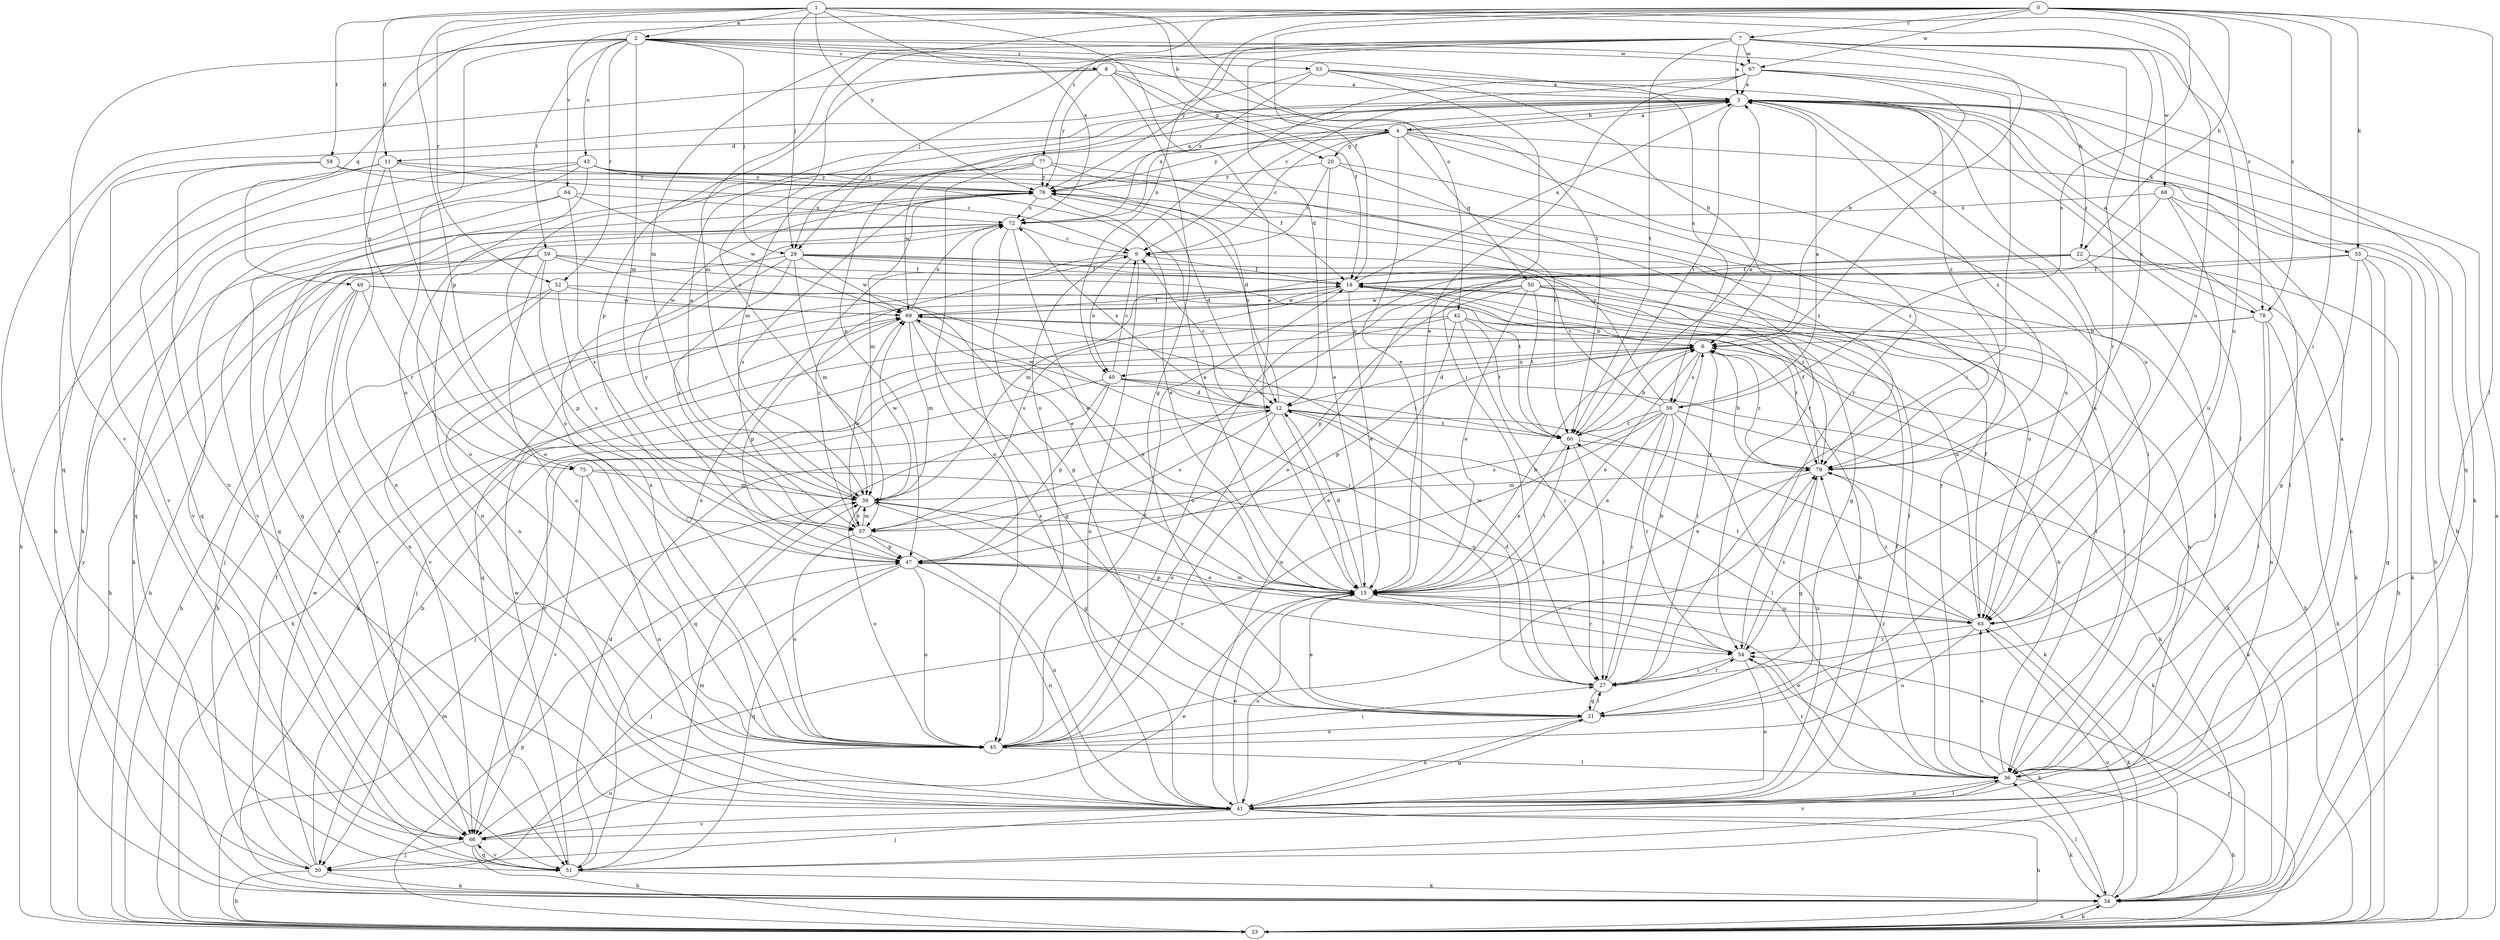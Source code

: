 strict digraph  {
0;
1;
2;
3;
4;
6;
7;
8;
9;
11;
12;
15;
18;
20;
21;
22;
23;
27;
29;
30;
33;
34;
36;
39;
40;
41;
42;
43;
45;
47;
49;
50;
51;
52;
53;
54;
56;
57;
58;
59;
60;
63;
64;
66;
67;
68;
69;
72;
75;
76;
77;
78;
79;
0 -> 7  [label=c];
0 -> 18  [label=f];
0 -> 22  [label=h];
0 -> 27  [label=i];
0 -> 33  [label=k];
0 -> 36  [label=l];
0 -> 39  [label=m];
0 -> 40  [label=n];
0 -> 56  [label=s];
0 -> 64  [label=v];
0 -> 67  [label=w];
0 -> 75  [label=y];
0 -> 77  [label=z];
0 -> 78  [label=z];
1 -> 2  [label=a];
1 -> 4  [label=b];
1 -> 11  [label=d];
1 -> 15  [label=e];
1 -> 29  [label=j];
1 -> 42  [label=o];
1 -> 47  [label=p];
1 -> 52  [label=r];
1 -> 58  [label=t];
1 -> 63  [label=u];
1 -> 72  [label=x];
1 -> 76  [label=y];
1 -> 78  [label=z];
2 -> 8  [label=c];
2 -> 22  [label=h];
2 -> 29  [label=j];
2 -> 39  [label=m];
2 -> 43  [label=o];
2 -> 45  [label=o];
2 -> 49  [label=q];
2 -> 52  [label=r];
2 -> 53  [label=r];
2 -> 56  [label=s];
2 -> 59  [label=t];
2 -> 60  [label=t];
2 -> 66  [label=v];
2 -> 67  [label=w];
3 -> 4  [label=b];
3 -> 29  [label=j];
3 -> 33  [label=k];
3 -> 34  [label=k];
3 -> 36  [label=l];
3 -> 45  [label=o];
3 -> 47  [label=p];
3 -> 60  [label=t];
3 -> 63  [label=u];
3 -> 72  [label=x];
3 -> 78  [label=z];
3 -> 79  [label=z];
4 -> 3  [label=a];
4 -> 9  [label=c];
4 -> 11  [label=d];
4 -> 15  [label=e];
4 -> 20  [label=g];
4 -> 23  [label=h];
4 -> 36  [label=l];
4 -> 39  [label=m];
4 -> 50  [label=q];
4 -> 54  [label=r];
4 -> 76  [label=y];
6 -> 12  [label=d];
6 -> 15  [label=e];
6 -> 27  [label=i];
6 -> 40  [label=n];
6 -> 47  [label=p];
6 -> 56  [label=s];
6 -> 79  [label=z];
7 -> 3  [label=a];
7 -> 6  [label=b];
7 -> 12  [label=d];
7 -> 29  [label=j];
7 -> 39  [label=m];
7 -> 54  [label=r];
7 -> 57  [label=s];
7 -> 60  [label=t];
7 -> 63  [label=u];
7 -> 67  [label=w];
7 -> 68  [label=w];
7 -> 76  [label=y];
7 -> 79  [label=z];
8 -> 3  [label=a];
8 -> 18  [label=f];
8 -> 20  [label=g];
8 -> 21  [label=g];
8 -> 30  [label=j];
8 -> 47  [label=p];
8 -> 76  [label=y];
9 -> 18  [label=f];
9 -> 40  [label=n];
9 -> 41  [label=n];
9 -> 45  [label=o];
11 -> 9  [label=c];
11 -> 34  [label=k];
11 -> 41  [label=n];
11 -> 45  [label=o];
11 -> 51  [label=q];
11 -> 76  [label=y];
12 -> 9  [label=c];
12 -> 15  [label=e];
12 -> 30  [label=j];
12 -> 34  [label=k];
12 -> 36  [label=l];
12 -> 45  [label=o];
12 -> 57  [label=s];
12 -> 60  [label=t];
12 -> 69  [label=w];
12 -> 72  [label=x];
12 -> 76  [label=y];
15 -> 6  [label=b];
15 -> 12  [label=d];
15 -> 41  [label=n];
15 -> 47  [label=p];
15 -> 54  [label=r];
15 -> 60  [label=t];
15 -> 63  [label=u];
18 -> 3  [label=a];
18 -> 15  [label=e];
18 -> 21  [label=g];
18 -> 36  [label=l];
18 -> 57  [label=s];
18 -> 69  [label=w];
20 -> 9  [label=c];
20 -> 15  [label=e];
20 -> 54  [label=r];
20 -> 76  [label=y];
20 -> 79  [label=z];
21 -> 3  [label=a];
21 -> 15  [label=e];
21 -> 27  [label=i];
21 -> 41  [label=n];
21 -> 45  [label=o];
22 -> 18  [label=f];
22 -> 23  [label=h];
22 -> 34  [label=k];
22 -> 36  [label=l];
22 -> 39  [label=m];
22 -> 45  [label=o];
23 -> 3  [label=a];
23 -> 34  [label=k];
23 -> 39  [label=m];
23 -> 47  [label=p];
23 -> 54  [label=r];
23 -> 76  [label=y];
27 -> 6  [label=b];
27 -> 12  [label=d];
27 -> 21  [label=g];
27 -> 54  [label=r];
27 -> 69  [label=w];
29 -> 18  [label=f];
29 -> 23  [label=h];
29 -> 36  [label=l];
29 -> 39  [label=m];
29 -> 41  [label=n];
29 -> 57  [label=s];
29 -> 63  [label=u];
29 -> 69  [label=w];
29 -> 79  [label=z];
30 -> 6  [label=b];
30 -> 18  [label=f];
30 -> 23  [label=h];
30 -> 34  [label=k];
30 -> 69  [label=w];
33 -> 18  [label=f];
33 -> 21  [label=g];
33 -> 34  [label=k];
33 -> 41  [label=n];
33 -> 51  [label=q];
33 -> 57  [label=s];
34 -> 23  [label=h];
34 -> 36  [label=l];
34 -> 63  [label=u];
36 -> 3  [label=a];
36 -> 6  [label=b];
36 -> 15  [label=e];
36 -> 23  [label=h];
36 -> 41  [label=n];
36 -> 54  [label=r];
36 -> 63  [label=u];
36 -> 66  [label=v];
36 -> 76  [label=y];
36 -> 79  [label=z];
39 -> 3  [label=a];
39 -> 21  [label=g];
39 -> 45  [label=o];
39 -> 54  [label=r];
39 -> 57  [label=s];
39 -> 69  [label=w];
40 -> 9  [label=c];
40 -> 12  [label=d];
40 -> 34  [label=k];
40 -> 47  [label=p];
40 -> 51  [label=q];
40 -> 60  [label=t];
40 -> 66  [label=v];
41 -> 6  [label=b];
41 -> 15  [label=e];
41 -> 18  [label=f];
41 -> 21  [label=g];
41 -> 23  [label=h];
41 -> 30  [label=j];
41 -> 34  [label=k];
41 -> 36  [label=l];
41 -> 66  [label=v];
41 -> 72  [label=x];
42 -> 6  [label=b];
42 -> 23  [label=h];
42 -> 27  [label=i];
42 -> 34  [label=k];
42 -> 41  [label=n];
42 -> 60  [label=t];
42 -> 79  [label=z];
43 -> 12  [label=d];
43 -> 15  [label=e];
43 -> 23  [label=h];
43 -> 34  [label=k];
43 -> 45  [label=o];
43 -> 51  [label=q];
43 -> 76  [label=y];
43 -> 79  [label=z];
45 -> 18  [label=f];
45 -> 27  [label=i];
45 -> 36  [label=l];
45 -> 72  [label=x];
45 -> 79  [label=z];
47 -> 15  [label=e];
47 -> 30  [label=j];
47 -> 41  [label=n];
47 -> 45  [label=o];
47 -> 63  [label=u];
47 -> 76  [label=y];
47 -> 51  [label=q];
49 -> 23  [label=h];
49 -> 41  [label=n];
49 -> 63  [label=u];
49 -> 66  [label=v];
49 -> 69  [label=w];
49 -> 75  [label=r];
50 -> 15  [label=e];
50 -> 23  [label=h];
50 -> 36  [label=l];
50 -> 41  [label=n];
50 -> 47  [label=p];
50 -> 51  [label=q];
50 -> 60  [label=t];
50 -> 69  [label=w];
51 -> 12  [label=d];
51 -> 34  [label=k];
51 -> 39  [label=m];
51 -> 66  [label=v];
51 -> 69  [label=w];
52 -> 23  [label=h];
52 -> 27  [label=i];
52 -> 57  [label=s];
52 -> 66  [label=v];
52 -> 69  [label=w];
53 -> 3  [label=a];
53 -> 6  [label=b];
53 -> 27  [label=i];
53 -> 51  [label=q];
53 -> 72  [label=x];
53 -> 79  [label=z];
54 -> 27  [label=i];
54 -> 34  [label=k];
54 -> 39  [label=m];
54 -> 41  [label=n];
54 -> 79  [label=z];
56 -> 3  [label=a];
56 -> 9  [label=c];
56 -> 15  [label=e];
56 -> 27  [label=i];
56 -> 34  [label=k];
56 -> 41  [label=n];
56 -> 54  [label=r];
56 -> 57  [label=s];
56 -> 60  [label=t];
56 -> 66  [label=v];
56 -> 76  [label=y];
57 -> 9  [label=c];
57 -> 39  [label=m];
57 -> 41  [label=n];
57 -> 45  [label=o];
57 -> 47  [label=p];
57 -> 69  [label=w];
58 -> 41  [label=n];
58 -> 63  [label=u];
58 -> 66  [label=v];
58 -> 76  [label=y];
59 -> 15  [label=e];
59 -> 18  [label=f];
59 -> 23  [label=h];
59 -> 30  [label=j];
59 -> 45  [label=o];
59 -> 47  [label=p];
59 -> 60  [label=t];
60 -> 3  [label=a];
60 -> 6  [label=b];
60 -> 15  [label=e];
60 -> 27  [label=i];
60 -> 79  [label=z];
63 -> 18  [label=f];
63 -> 34  [label=k];
63 -> 45  [label=o];
63 -> 54  [label=r];
63 -> 60  [label=t];
63 -> 79  [label=z];
64 -> 51  [label=q];
64 -> 57  [label=s];
64 -> 66  [label=v];
64 -> 69  [label=w];
64 -> 72  [label=x];
66 -> 15  [label=e];
66 -> 23  [label=h];
66 -> 30  [label=j];
66 -> 45  [label=o];
66 -> 51  [label=q];
67 -> 3  [label=a];
67 -> 6  [label=b];
67 -> 9  [label=c];
67 -> 15  [label=e];
67 -> 27  [label=i];
67 -> 45  [label=o];
67 -> 51  [label=q];
68 -> 23  [label=h];
68 -> 36  [label=l];
68 -> 45  [label=o];
68 -> 63  [label=u];
68 -> 72  [label=x];
69 -> 6  [label=b];
69 -> 15  [label=e];
69 -> 18  [label=f];
69 -> 21  [label=g];
69 -> 34  [label=k];
69 -> 39  [label=m];
69 -> 47  [label=p];
69 -> 72  [label=x];
72 -> 9  [label=c];
72 -> 15  [label=e];
72 -> 21  [label=g];
72 -> 34  [label=k];
72 -> 41  [label=n];
72 -> 66  [label=v];
75 -> 39  [label=m];
75 -> 41  [label=n];
75 -> 63  [label=u];
75 -> 66  [label=v];
76 -> 3  [label=a];
76 -> 12  [label=d];
76 -> 15  [label=e];
76 -> 39  [label=m];
76 -> 57  [label=s];
76 -> 66  [label=v];
76 -> 72  [label=x];
77 -> 18  [label=f];
77 -> 45  [label=o];
77 -> 51  [label=q];
77 -> 60  [label=t];
77 -> 69  [label=w];
77 -> 76  [label=y];
78 -> 3  [label=a];
78 -> 6  [label=b];
78 -> 23  [label=h];
78 -> 30  [label=j];
78 -> 36  [label=l];
78 -> 41  [label=n];
79 -> 6  [label=b];
79 -> 15  [label=e];
79 -> 18  [label=f];
79 -> 21  [label=g];
79 -> 34  [label=k];
79 -> 39  [label=m];
}
